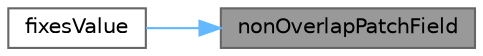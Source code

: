 digraph "nonOverlapPatchField"
{
 // LATEX_PDF_SIZE
  bgcolor="transparent";
  edge [fontname=Helvetica,fontsize=10,labelfontname=Helvetica,labelfontsize=10];
  node [fontname=Helvetica,fontsize=10,shape=box,height=0.2,width=0.4];
  rankdir="RL";
  Node1 [id="Node000001",label="nonOverlapPatchField",height=0.2,width=0.4,color="gray40", fillcolor="grey60", style="filled", fontcolor="black",tooltip=" "];
  Node1 -> Node2 [id="edge1_Node000001_Node000002",dir="back",color="steelblue1",style="solid",tooltip=" "];
  Node2 [id="Node000002",label="fixesValue",height=0.2,width=0.4,color="grey40", fillcolor="white", style="filled",URL="$classFoam_1_1cyclicACMIFvPatchField.html#a0de932061a01f71d2b747c01a4d1a467",tooltip=" "];
}
